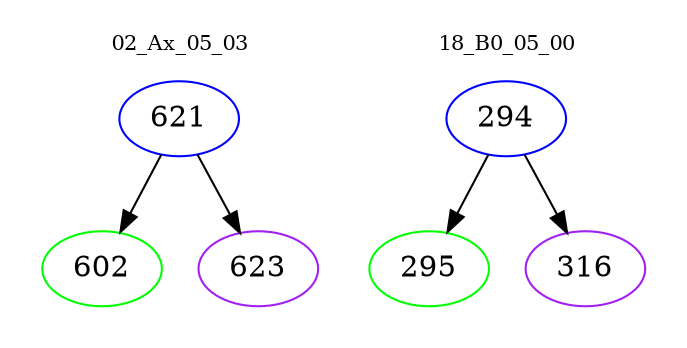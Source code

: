 digraph{
subgraph cluster_0 {
color = white
label = "02_Ax_05_03";
fontsize=10;
T0_621 [label="621", color="blue"]
T0_621 -> T0_602 [color="black"]
T0_602 [label="602", color="green"]
T0_621 -> T0_623 [color="black"]
T0_623 [label="623", color="purple"]
}
subgraph cluster_1 {
color = white
label = "18_B0_05_00";
fontsize=10;
T1_294 [label="294", color="blue"]
T1_294 -> T1_295 [color="black"]
T1_295 [label="295", color="green"]
T1_294 -> T1_316 [color="black"]
T1_316 [label="316", color="purple"]
}
}
